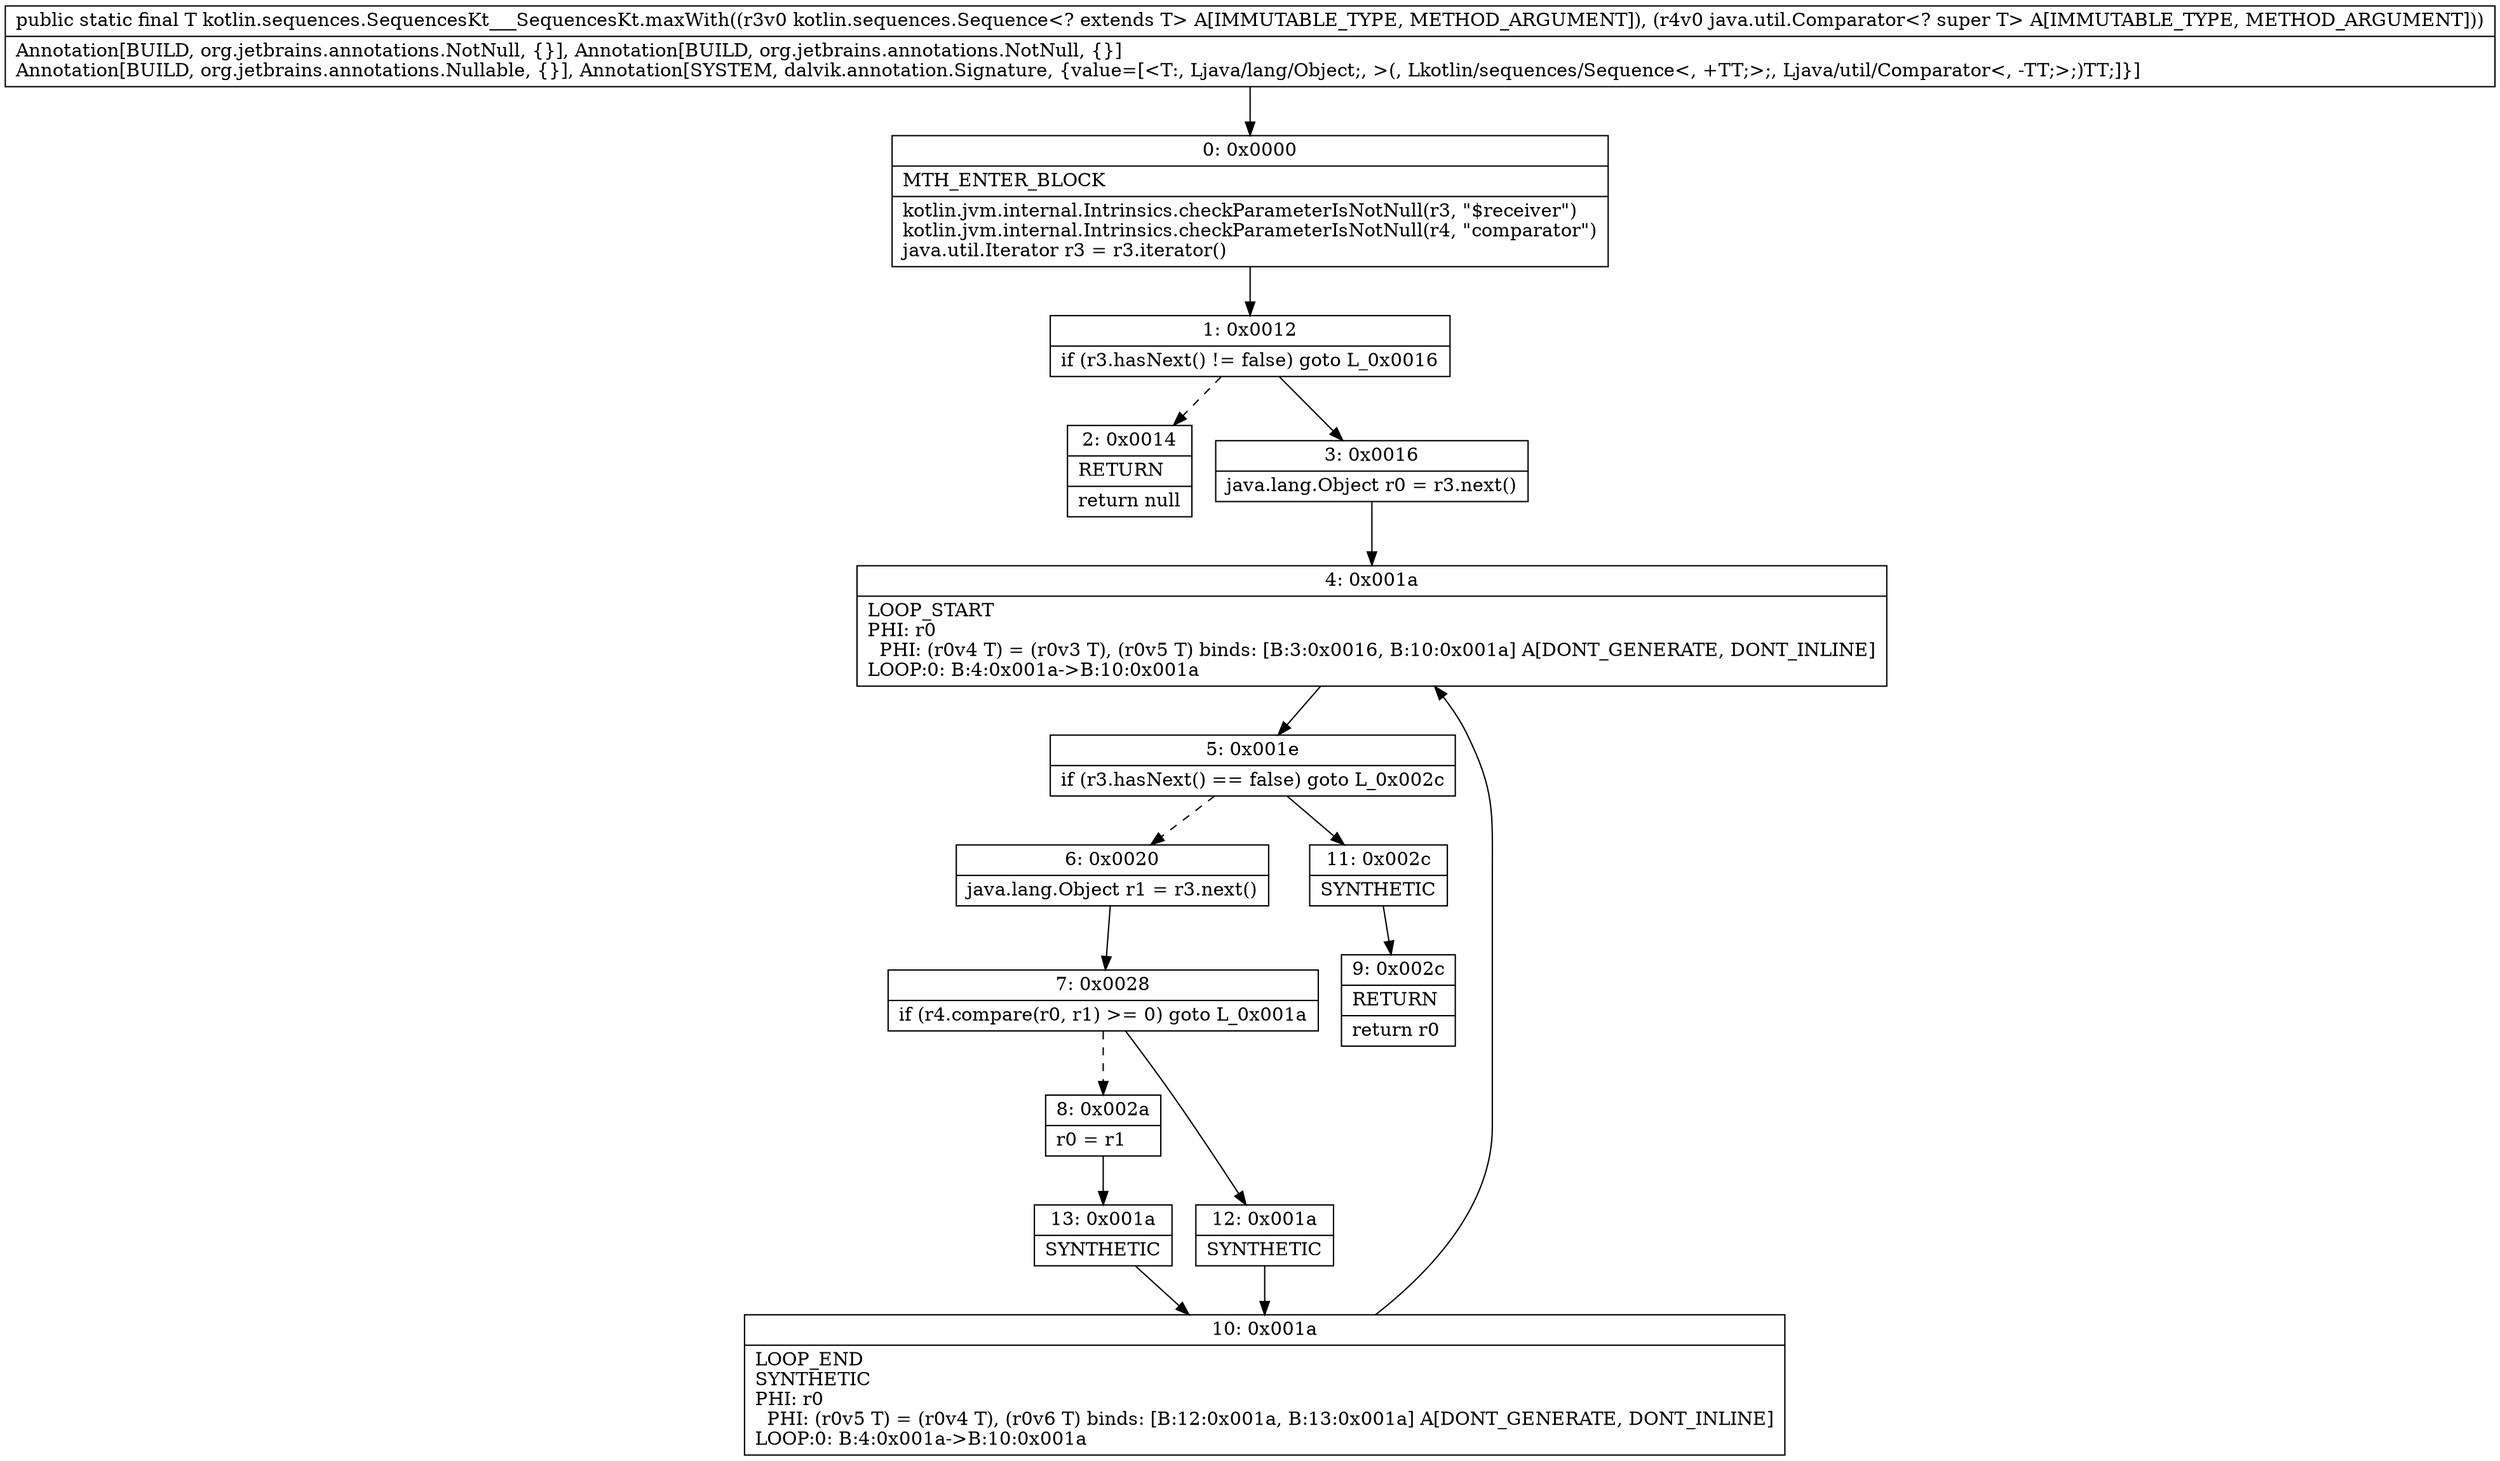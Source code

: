 digraph "CFG forkotlin.sequences.SequencesKt___SequencesKt.maxWith(Lkotlin\/sequences\/Sequence;Ljava\/util\/Comparator;)Ljava\/lang\/Object;" {
Node_0 [shape=record,label="{0\:\ 0x0000|MTH_ENTER_BLOCK\l|kotlin.jvm.internal.Intrinsics.checkParameterIsNotNull(r3, \"$receiver\")\lkotlin.jvm.internal.Intrinsics.checkParameterIsNotNull(r4, \"comparator\")\ljava.util.Iterator r3 = r3.iterator()\l}"];
Node_1 [shape=record,label="{1\:\ 0x0012|if (r3.hasNext() != false) goto L_0x0016\l}"];
Node_2 [shape=record,label="{2\:\ 0x0014|RETURN\l|return null\l}"];
Node_3 [shape=record,label="{3\:\ 0x0016|java.lang.Object r0 = r3.next()\l}"];
Node_4 [shape=record,label="{4\:\ 0x001a|LOOP_START\lPHI: r0 \l  PHI: (r0v4 T) = (r0v3 T), (r0v5 T) binds: [B:3:0x0016, B:10:0x001a] A[DONT_GENERATE, DONT_INLINE]\lLOOP:0: B:4:0x001a\-\>B:10:0x001a\l}"];
Node_5 [shape=record,label="{5\:\ 0x001e|if (r3.hasNext() == false) goto L_0x002c\l}"];
Node_6 [shape=record,label="{6\:\ 0x0020|java.lang.Object r1 = r3.next()\l}"];
Node_7 [shape=record,label="{7\:\ 0x0028|if (r4.compare(r0, r1) \>= 0) goto L_0x001a\l}"];
Node_8 [shape=record,label="{8\:\ 0x002a|r0 = r1\l}"];
Node_9 [shape=record,label="{9\:\ 0x002c|RETURN\l|return r0\l}"];
Node_10 [shape=record,label="{10\:\ 0x001a|LOOP_END\lSYNTHETIC\lPHI: r0 \l  PHI: (r0v5 T) = (r0v4 T), (r0v6 T) binds: [B:12:0x001a, B:13:0x001a] A[DONT_GENERATE, DONT_INLINE]\lLOOP:0: B:4:0x001a\-\>B:10:0x001a\l}"];
Node_11 [shape=record,label="{11\:\ 0x002c|SYNTHETIC\l}"];
Node_12 [shape=record,label="{12\:\ 0x001a|SYNTHETIC\l}"];
Node_13 [shape=record,label="{13\:\ 0x001a|SYNTHETIC\l}"];
MethodNode[shape=record,label="{public static final T kotlin.sequences.SequencesKt___SequencesKt.maxWith((r3v0 kotlin.sequences.Sequence\<? extends T\> A[IMMUTABLE_TYPE, METHOD_ARGUMENT]), (r4v0 java.util.Comparator\<? super T\> A[IMMUTABLE_TYPE, METHOD_ARGUMENT]))  | Annotation[BUILD, org.jetbrains.annotations.NotNull, \{\}], Annotation[BUILD, org.jetbrains.annotations.NotNull, \{\}]\lAnnotation[BUILD, org.jetbrains.annotations.Nullable, \{\}], Annotation[SYSTEM, dalvik.annotation.Signature, \{value=[\<T:, Ljava\/lang\/Object;, \>(, Lkotlin\/sequences\/Sequence\<, +TT;\>;, Ljava\/util\/Comparator\<, \-TT;\>;)TT;]\}]\l}"];
MethodNode -> Node_0;
Node_0 -> Node_1;
Node_1 -> Node_2[style=dashed];
Node_1 -> Node_3;
Node_3 -> Node_4;
Node_4 -> Node_5;
Node_5 -> Node_6[style=dashed];
Node_5 -> Node_11;
Node_6 -> Node_7;
Node_7 -> Node_8[style=dashed];
Node_7 -> Node_12;
Node_8 -> Node_13;
Node_10 -> Node_4;
Node_11 -> Node_9;
Node_12 -> Node_10;
Node_13 -> Node_10;
}

